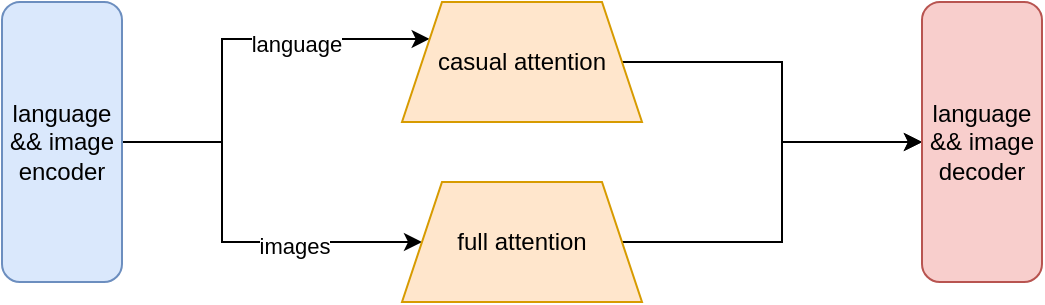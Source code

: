 <mxfile version="24.8.3">
  <diagram name="第 1 页" id="Q0VAIy80H5OJ5yMMpjKz">
    <mxGraphModel dx="984" dy="659" grid="1" gridSize="10" guides="1" tooltips="1" connect="1" arrows="1" fold="1" page="1" pageScale="1" pageWidth="827" pageHeight="1169" math="0" shadow="0">
      <root>
        <mxCell id="0" />
        <mxCell id="1" parent="0" />
        <mxCell id="3rq9TRspSCfhGOofcQb4-5" style="edgeStyle=orthogonalEdgeStyle;rounded=0;orthogonalLoop=1;jettySize=auto;html=1;entryX=0;entryY=0.25;entryDx=0;entryDy=0;" edge="1" parent="1" source="3rq9TRspSCfhGOofcQb4-1" target="3rq9TRspSCfhGOofcQb4-2">
          <mxGeometry relative="1" as="geometry">
            <Array as="points">
              <mxPoint x="230" y="190" />
              <mxPoint x="230" y="139" />
            </Array>
          </mxGeometry>
        </mxCell>
        <mxCell id="3rq9TRspSCfhGOofcQb4-10" value="language" style="edgeLabel;html=1;align=center;verticalAlign=middle;resizable=0;points=[];" vertex="1" connectable="0" parent="3rq9TRspSCfhGOofcQb4-5">
          <mxGeometry x="0.359" y="-2" relative="1" as="geometry">
            <mxPoint x="-1" as="offset" />
          </mxGeometry>
        </mxCell>
        <mxCell id="3rq9TRspSCfhGOofcQb4-6" style="edgeStyle=orthogonalEdgeStyle;rounded=0;orthogonalLoop=1;jettySize=auto;html=1;" edge="1" parent="1" source="3rq9TRspSCfhGOofcQb4-1" target="3rq9TRspSCfhGOofcQb4-3">
          <mxGeometry relative="1" as="geometry">
            <Array as="points">
              <mxPoint x="230" y="190" />
              <mxPoint x="230" y="240" />
            </Array>
          </mxGeometry>
        </mxCell>
        <mxCell id="3rq9TRspSCfhGOofcQb4-11" value="images" style="edgeLabel;html=1;align=center;verticalAlign=middle;resizable=0;points=[];" vertex="1" connectable="0" parent="3rq9TRspSCfhGOofcQb4-6">
          <mxGeometry x="0.36" y="-1" relative="1" as="geometry">
            <mxPoint y="1" as="offset" />
          </mxGeometry>
        </mxCell>
        <mxCell id="3rq9TRspSCfhGOofcQb4-1" value="language &amp;amp;&amp;amp; image encoder" style="rounded=1;whiteSpace=wrap;html=1;fillColor=#dae8fc;strokeColor=#6c8ebf;" vertex="1" parent="1">
          <mxGeometry x="120" y="120" width="60" height="140" as="geometry" />
        </mxCell>
        <mxCell id="3rq9TRspSCfhGOofcQb4-7" style="edgeStyle=orthogonalEdgeStyle;rounded=0;orthogonalLoop=1;jettySize=auto;html=1;entryX=0;entryY=0.5;entryDx=0;entryDy=0;" edge="1" parent="1" source="3rq9TRspSCfhGOofcQb4-2" target="3rq9TRspSCfhGOofcQb4-4">
          <mxGeometry relative="1" as="geometry" />
        </mxCell>
        <mxCell id="3rq9TRspSCfhGOofcQb4-2" value="&lt;div style=&quot;text-align: left;&quot;&gt;casual attention&lt;/div&gt;" style="shape=trapezoid;perimeter=trapezoidPerimeter;whiteSpace=wrap;html=1;fixedSize=1;fillColor=#ffe6cc;strokeColor=#d79b00;" vertex="1" parent="1">
          <mxGeometry x="320" y="120" width="120" height="60" as="geometry" />
        </mxCell>
        <mxCell id="3rq9TRspSCfhGOofcQb4-9" style="edgeStyle=orthogonalEdgeStyle;rounded=0;orthogonalLoop=1;jettySize=auto;html=1;exitX=1;exitY=0.5;exitDx=0;exitDy=0;entryX=0;entryY=0.5;entryDx=0;entryDy=0;" edge="1" parent="1" source="3rq9TRspSCfhGOofcQb4-3" target="3rq9TRspSCfhGOofcQb4-4">
          <mxGeometry relative="1" as="geometry" />
        </mxCell>
        <mxCell id="3rq9TRspSCfhGOofcQb4-3" value="&lt;div style=&quot;text-align: left;&quot;&gt;full attention&lt;/div&gt;" style="shape=trapezoid;perimeter=trapezoidPerimeter;whiteSpace=wrap;html=1;fixedSize=1;fillColor=#ffe6cc;strokeColor=#d79b00;" vertex="1" parent="1">
          <mxGeometry x="320" y="210" width="120" height="60" as="geometry" />
        </mxCell>
        <mxCell id="3rq9TRspSCfhGOofcQb4-4" value="language &amp;amp;&amp;amp; image decoder" style="rounded=1;whiteSpace=wrap;html=1;fillColor=#f8cecc;strokeColor=#b85450;" vertex="1" parent="1">
          <mxGeometry x="580" y="120" width="60" height="140" as="geometry" />
        </mxCell>
      </root>
    </mxGraphModel>
  </diagram>
</mxfile>
